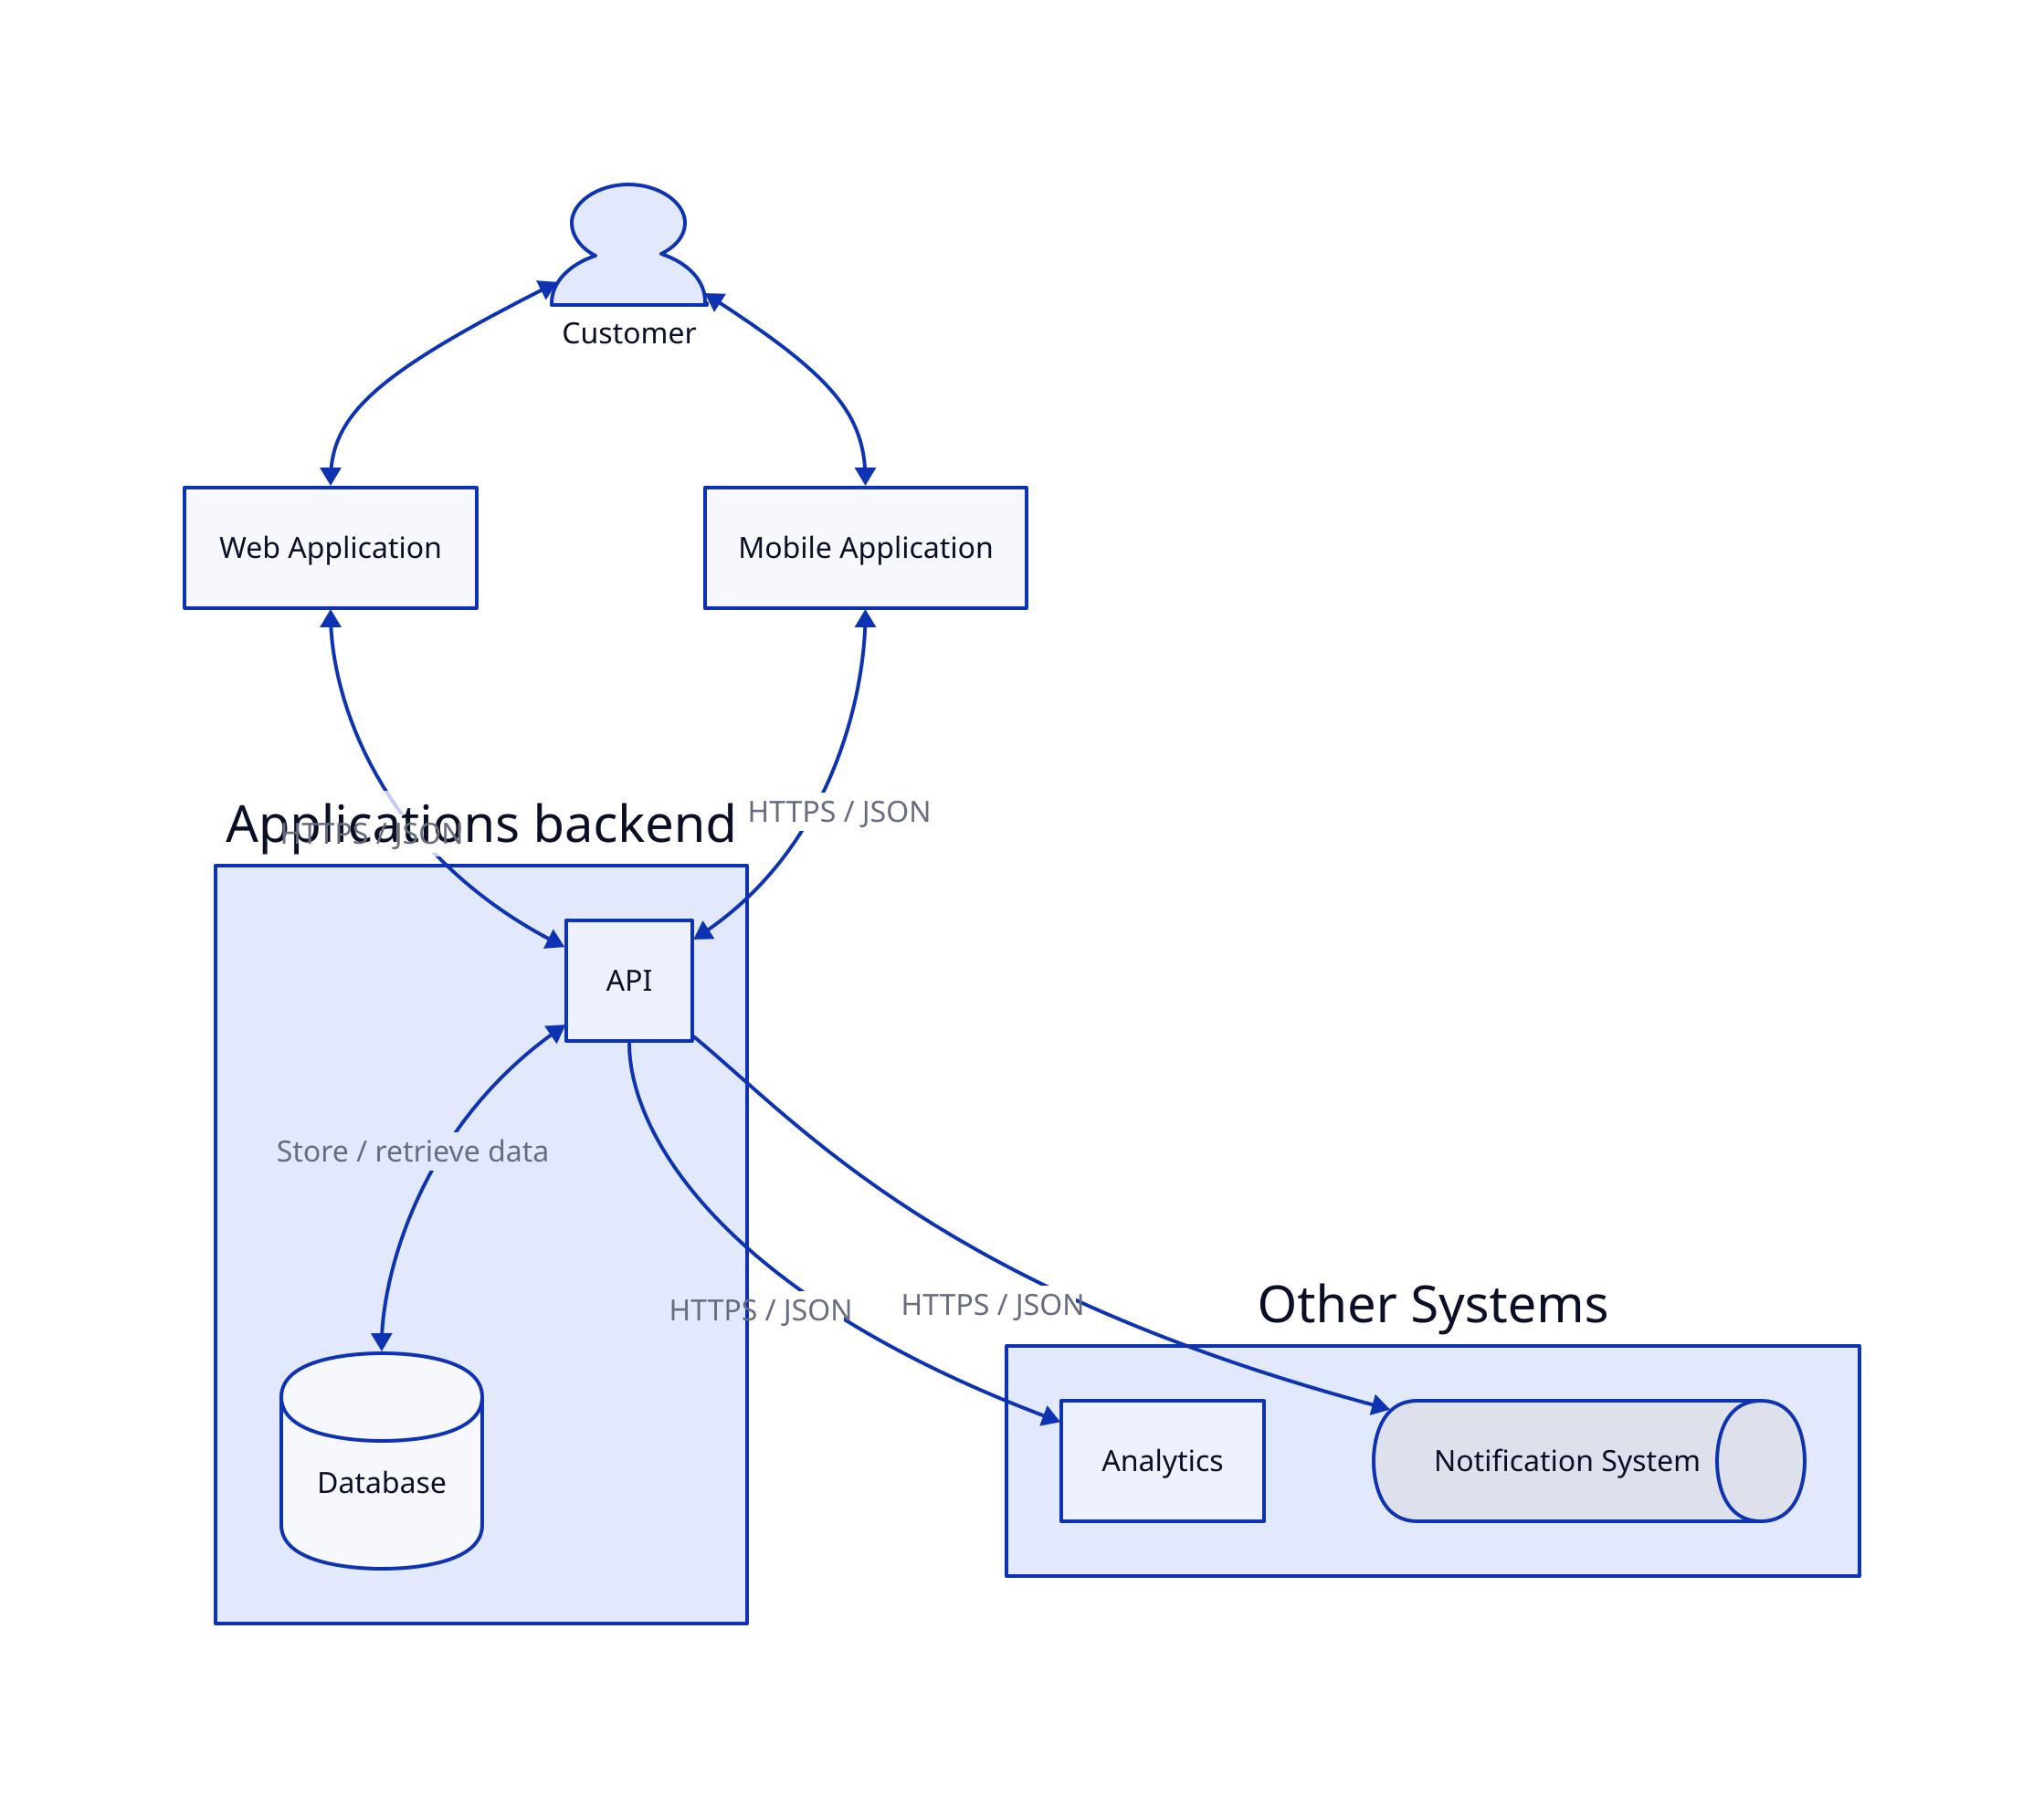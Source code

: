 customer: Customer
customer.shape: person

single-page-application: Web Application
mobile-application: Mobile Application

backend: {
  label: Applications backend
  api: API
  db: Database
  db.shape: cylinder
}

other-systems: {
  label: Other Systems
  analytics: Analytics
  notification-system: Notification System
  notification-system.shape: queue
}

customer <-> single-page-application
customer <-> mobile-application

single-page-application <-> backend.api: HTTPS / JSON
mobile-application <-> backend.api: HTTPS / JSON

backend.api <-> backend.db: Store / retrieve data
backend.api -> other-systems.notification-system: HTTPS / JSON
backend.api -> other-systems.analytics: HTTPS / JSON
